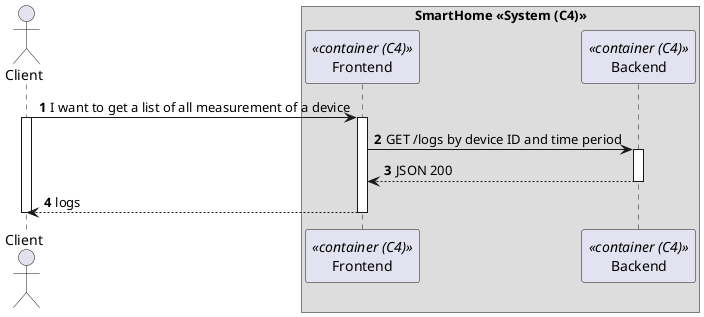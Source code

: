 @startuml
'https://plantuml.com/sequence-diagram
!pragma layout smetana

autonumber

actor "Client" as User


box "SmartHome <<System (C4)>>"
    participant "Frontend" as FE<<container (C4)>>
    participant "Backend" as SV<<container (C4)>>
end box

User -> FE : I want to get a list of all measurement of a device
activate FE
activate User

FE -> SV : GET /logs by device ID and time period
activate SV

SV --> FE : JSON 200
deactivate SV

FE --> User : logs
deactivate FE
deactivate User


@enduml